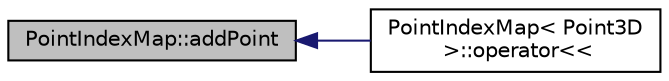 digraph "PointIndexMap::addPoint"
{
  edge [fontname="Helvetica",fontsize="10",labelfontname="Helvetica",labelfontsize="10"];
  node [fontname="Helvetica",fontsize="10",shape=record];
  rankdir="LR";
  Node1 [label="PointIndexMap::addPoint",height=0.2,width=0.4,color="black", fillcolor="grey75", style="filled" fontcolor="black"];
  Node1 -> Node2 [dir="back",color="midnightblue",fontsize="10",style="solid",fontname="Helvetica"];
  Node2 [label="PointIndexMap\< Point3D\l \>::operator\<\<",height=0.2,width=0.4,color="black", fillcolor="white", style="filled",URL="$classPointIndexMap.html#afdb7992b7a1286e4d89cb99335f871dc",tooltip="Adds a point with insertor syntax."];
}
